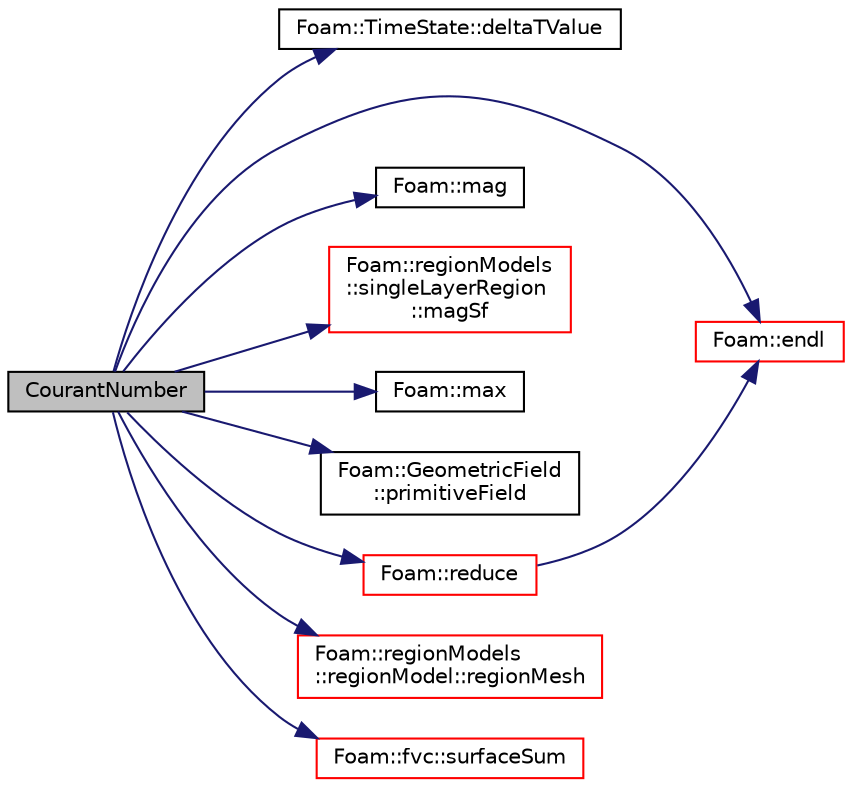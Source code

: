 digraph "CourantNumber"
{
  bgcolor="transparent";
  edge [fontname="Helvetica",fontsize="10",labelfontname="Helvetica",labelfontsize="10"];
  node [fontname="Helvetica",fontsize="10",shape=record];
  rankdir="LR";
  Node1 [label="CourantNumber",height=0.2,width=0.4,color="black", fillcolor="grey75", style="filled", fontcolor="black"];
  Node1 -> Node2 [color="midnightblue",fontsize="10",style="solid",fontname="Helvetica"];
  Node2 [label="Foam::TimeState::deltaTValue",height=0.2,width=0.4,color="black",URL="$a02708.html#a1508533903ff59ee99b4f85c41bb6ad5",tooltip="Return time step value. "];
  Node1 -> Node3 [color="midnightblue",fontsize="10",style="solid",fontname="Helvetica"];
  Node3 [label="Foam::endl",height=0.2,width=0.4,color="red",URL="$a10936.html#a2db8fe02a0d3909e9351bb4275b23ce4",tooltip="Add newline and flush stream. "];
  Node1 -> Node4 [color="midnightblue",fontsize="10",style="solid",fontname="Helvetica"];
  Node4 [label="Foam::mag",height=0.2,width=0.4,color="black",URL="$a10936.html#a929da2a3fdcf3dacbbe0487d3a330dae"];
  Node1 -> Node5 [color="midnightblue",fontsize="10",style="solid",fontname="Helvetica"];
  Node5 [label="Foam::regionModels\l::singleLayerRegion\l::magSf",height=0.2,width=0.4,color="red",URL="$a02398.html#a50c2173eeb08076209dffc96c59f9372",tooltip="Return the face area magnitudes / [m2]. "];
  Node1 -> Node6 [color="midnightblue",fontsize="10",style="solid",fontname="Helvetica"];
  Node6 [label="Foam::max",height=0.2,width=0.4,color="black",URL="$a10936.html#ac993e906cf2774ae77e666bc24e81733"];
  Node1 -> Node7 [color="midnightblue",fontsize="10",style="solid",fontname="Helvetica"];
  Node7 [label="Foam::GeometricField\l::primitiveField",height=0.2,width=0.4,color="black",URL="$a00937.html#ab5d7029d12b148265a0573939f56756a",tooltip="Return a const-reference to the internal field. "];
  Node1 -> Node8 [color="midnightblue",fontsize="10",style="solid",fontname="Helvetica"];
  Node8 [label="Foam::reduce",height=0.2,width=0.4,color="red",URL="$a10936.html#a7ffd6af4acc2eb9ba72ee296b5ecda23"];
  Node8 -> Node3 [color="midnightblue",fontsize="10",style="solid",fontname="Helvetica"];
  Node1 -> Node9 [color="midnightblue",fontsize="10",style="solid",fontname="Helvetica"];
  Node9 [label="Foam::regionModels\l::regionModel::regionMesh",height=0.2,width=0.4,color="red",URL="$a02194.html#a0c7874a65eec16e2afa43acd6055b16a",tooltip="Return the region mesh database. "];
  Node1 -> Node10 [color="midnightblue",fontsize="10",style="solid",fontname="Helvetica"];
  Node10 [label="Foam::fvc::surfaceSum",height=0.2,width=0.4,color="red",URL="$a10972.html#aa0a1e3c4ec02aa6a37f517c4d5270046"];
}
